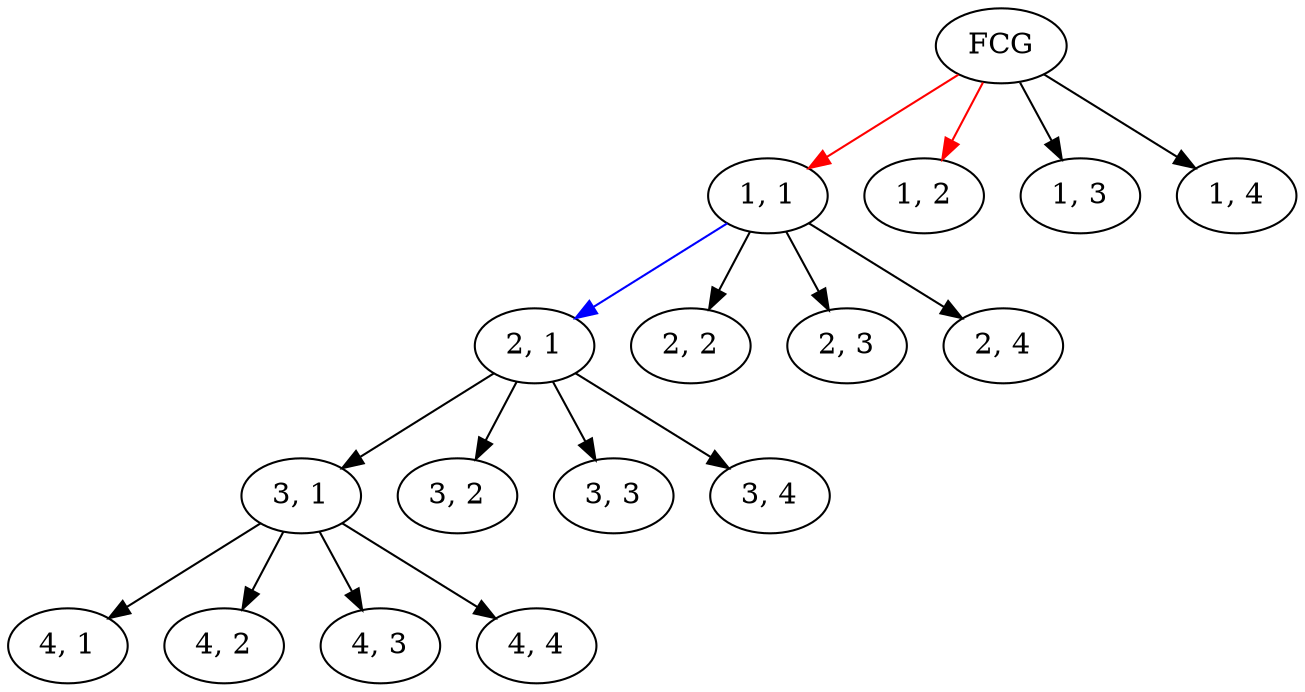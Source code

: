 digraph naive {
	"FCG"
	edge [color=red]
	"FCG" -> "1, 1"
	"FCG" -> "1, 2"
	edge [color=black]
	"FCG" -> "1, 3"
	"FCG" -> "1, 4"

	edge [color=blue]
	"1, 1" -> "2, 1"
	edge [color=black]
	"1, 1" -> "2, 2"
	"1, 1" -> "2, 3"
	"1, 1" -> "2, 4"

	"2, 1" -> "3, 1"
	"2, 1" -> "3, 2"
	"2, 1" -> "3, 3"
	"2, 1" -> "3, 4"

	"3, 1" -> "4, 1"
	"3, 1" -> "4, 2"
	"3, 1" -> "4, 3"
	"3, 1" -> "4, 4"

}